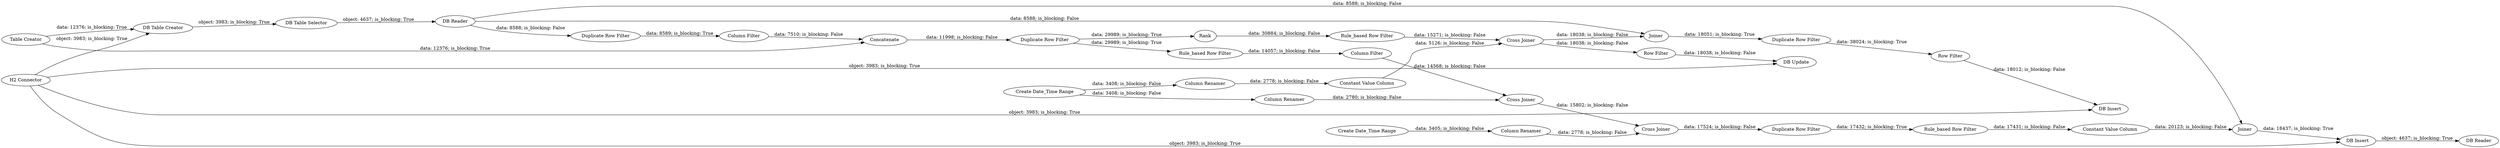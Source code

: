 digraph {
	"3686486373109776868_2148" [label="Row Filter"]
	"3686486373109776868_46" [label="Column Filter"]
	"3686486373109776868_58" [label="Rule_based Row Filter"]
	"3686486373109776868_2141" [label="DB Insert"]
	"3686486373109776868_2151" [label="Column Renamer"]
	"3686486373109776868_41" [label="Column Filter"]
	"3686486373109776868_2126" [label="DB Table Selector"]
	"3686486373109776868_2152" [label="Column Renamer"]
	"3686486373109776868_2149" [label="Row Filter"]
	"3686486373109776868_2179" [label="DB Reader"]
	"3686486373109776868_22" [label="Cross Joiner"]
	"3686486373109776868_51" [label="Cross Joiner"]
	"3686486373109776868_17" [label="Create Date_Time Range"]
	"3686486373109776868_49" [label="Rule_based Row Filter"]
	"3686486373109776868_20" [label="Constant Value Column"]
	"3686486373109776868_2127" [label="DB Reader"]
	"3686486373109776868_2130" [label=Concatenate]
	"3686486373109776868_2131" [label="Duplicate Row Filter"]
	"3686486373109776868_2144" [label="Duplicate Row Filter"]
	"3686486373109776868_2150" [label="Column Renamer"]
	"3686486373109776868_62" [label="Duplicate Row Filter"]
	"3686486373109776868_21" [label="Cross Joiner"]
	"3686486373109776868_42" [label="Rule_based Row Filter"]
	"3686486373109776868_2177" [label="DB Table Creator"]
	"3686486373109776868_2143" [label=Joiner]
	"3686486373109776868_52" [label="Constant Value Column"]
	"3686486373109776868_1975" [label=Rank]
	"3686486373109776868_2129" [label="Duplicate Row Filter"]
	"3686486373109776868_16" [label="Create Date_Time Range"]
	"3686486373109776868_2140" [label=Joiner]
	"3686486373109776868_2175" [label="Table Creator"]
	"3686486373109776868_2178" [label="H2 Connector"]
	"3686486373109776868_2133" [label="DB Update"]
	"3686486373109776868_2135" [label="DB Insert"]
	"3686486373109776868_22" -> "3686486373109776868_62" [label="data: 17524; is_blocking: False"]
	"3686486373109776868_62" -> "3686486373109776868_58" [label="data: 17432; is_blocking: True"]
	"3686486373109776868_2126" -> "3686486373109776868_2127" [label="object: 4637; is_blocking: True"]
	"3686486373109776868_21" -> "3686486373109776868_22" [label="data: 15802; is_blocking: False"]
	"3686486373109776868_2129" -> "3686486373109776868_46" [label="data: 8589; is_blocking: True"]
	"3686486373109776868_58" -> "3686486373109776868_20" [label="data: 17431; is_blocking: False"]
	"3686486373109776868_51" -> "3686486373109776868_2143" [label="data: 18038; is_blocking: False"]
	"3686486373109776868_2130" -> "3686486373109776868_2131" [label="data: 11998; is_blocking: False"]
	"3686486373109776868_2152" -> "3686486373109776868_21" [label="data: 2780; is_blocking: False"]
	"3686486373109776868_16" -> "3686486373109776868_2150" [label="data: 3408; is_blocking: False"]
	"3686486373109776868_46" -> "3686486373109776868_2130" [label="data: 7510; is_blocking: False"]
	"3686486373109776868_2175" -> "3686486373109776868_2177" [label="data: 12376; is_blocking: True"]
	"3686486373109776868_2148" -> "3686486373109776868_2133" [label="data: 18038; is_blocking: False"]
	"3686486373109776868_42" -> "3686486373109776868_41" [label="data: 14057; is_blocking: False"]
	"3686486373109776868_20" -> "3686486373109776868_2140" [label="data: 20123; is_blocking: False"]
	"3686486373109776868_1975" -> "3686486373109776868_49" [label="data: 30884; is_blocking: False"]
	"3686486373109776868_2143" -> "3686486373109776868_2144" [label="data: 18051; is_blocking: True"]
	"3686486373109776868_17" -> "3686486373109776868_2151" [label="data: 3405; is_blocking: False"]
	"3686486373109776868_49" -> "3686486373109776868_51" [label="data: 15271; is_blocking: False"]
	"3686486373109776868_2150" -> "3686486373109776868_52" [label="data: 2778; is_blocking: False"]
	"3686486373109776868_2175" -> "3686486373109776868_2130" [label="data: 12376; is_blocking: True"]
	"3686486373109776868_2178" -> "3686486373109776868_2177" [label="object: 3983; is_blocking: True"]
	"3686486373109776868_41" -> "3686486373109776868_21" [label="data: 14568; is_blocking: False"]
	"3686486373109776868_52" -> "3686486373109776868_51" [label="data: 5126; is_blocking: False"]
	"3686486373109776868_2149" -> "3686486373109776868_2141" [label="data: 18012; is_blocking: False"]
	"3686486373109776868_2178" -> "3686486373109776868_2133" [label="object: 3983; is_blocking: True"]
	"3686486373109776868_2178" -> "3686486373109776868_2135" [label="object: 3983; is_blocking: True"]
	"3686486373109776868_2151" -> "3686486373109776868_22" [label="data: 2778; is_blocking: False"]
	"3686486373109776868_51" -> "3686486373109776868_2148" [label="data: 18038; is_blocking: False"]
	"3686486373109776868_2127" -> "3686486373109776868_2143" [label="data: 8588; is_blocking: False"]
	"3686486373109776868_2131" -> "3686486373109776868_1975" [label="data: 29989; is_blocking: True"]
	"3686486373109776868_2177" -> "3686486373109776868_2126" [label="object: 3983; is_blocking: True"]
	"3686486373109776868_2178" -> "3686486373109776868_2141" [label="object: 3983; is_blocking: True"]
	"3686486373109776868_2135" -> "3686486373109776868_2179" [label="object: 4637; is_blocking: True"]
	"3686486373109776868_2127" -> "3686486373109776868_2140" [label="data: 8588; is_blocking: False"]
	"3686486373109776868_2127" -> "3686486373109776868_2129" [label="data: 8588; is_blocking: False"]
	"3686486373109776868_2140" -> "3686486373109776868_2135" [label="data: 18437; is_blocking: True"]
	"3686486373109776868_16" -> "3686486373109776868_2152" [label="data: 3408; is_blocking: False"]
	"3686486373109776868_2144" -> "3686486373109776868_2149" [label="data: 38024; is_blocking: True"]
	"3686486373109776868_2131" -> "3686486373109776868_42" [label="data: 29989; is_blocking: True"]
	rankdir=LR
}
